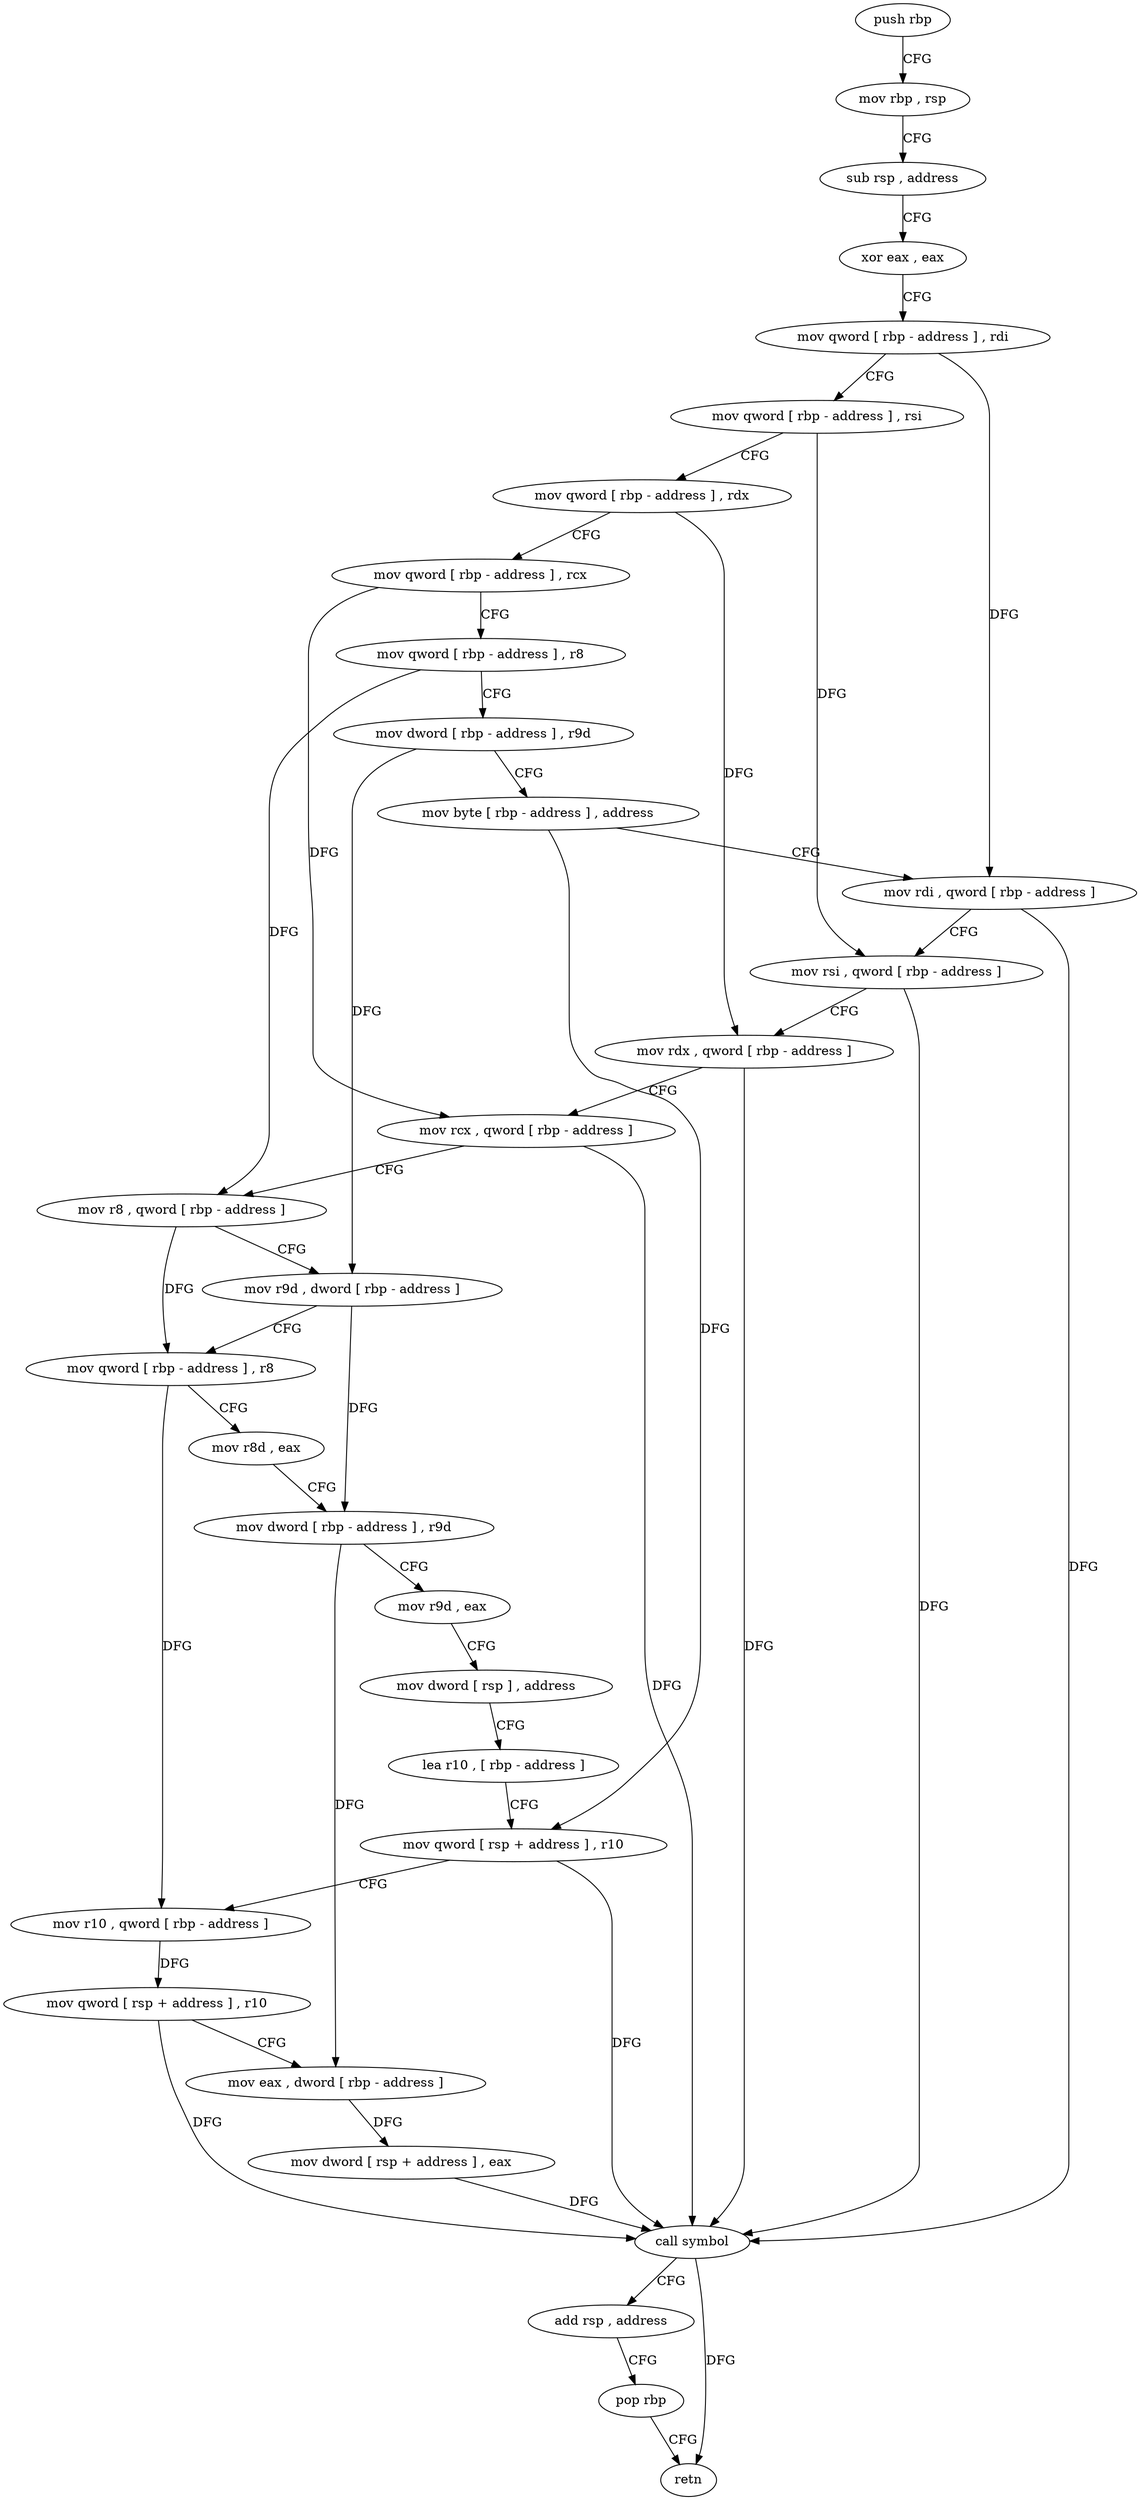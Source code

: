 digraph "func" {
"4291184" [label = "push rbp" ]
"4291185" [label = "mov rbp , rsp" ]
"4291188" [label = "sub rsp , address" ]
"4291192" [label = "xor eax , eax" ]
"4291194" [label = "mov qword [ rbp - address ] , rdi" ]
"4291198" [label = "mov qword [ rbp - address ] , rsi" ]
"4291202" [label = "mov qword [ rbp - address ] , rdx" ]
"4291206" [label = "mov qword [ rbp - address ] , rcx" ]
"4291210" [label = "mov qword [ rbp - address ] , r8" ]
"4291214" [label = "mov dword [ rbp - address ] , r9d" ]
"4291218" [label = "mov byte [ rbp - address ] , address" ]
"4291222" [label = "mov rdi , qword [ rbp - address ]" ]
"4291226" [label = "mov rsi , qword [ rbp - address ]" ]
"4291230" [label = "mov rdx , qword [ rbp - address ]" ]
"4291234" [label = "mov rcx , qword [ rbp - address ]" ]
"4291238" [label = "mov r8 , qword [ rbp - address ]" ]
"4291242" [label = "mov r9d , dword [ rbp - address ]" ]
"4291246" [label = "mov qword [ rbp - address ] , r8" ]
"4291250" [label = "mov r8d , eax" ]
"4291253" [label = "mov dword [ rbp - address ] , r9d" ]
"4291257" [label = "mov r9d , eax" ]
"4291260" [label = "mov dword [ rsp ] , address" ]
"4291267" [label = "lea r10 , [ rbp - address ]" ]
"4291271" [label = "mov qword [ rsp + address ] , r10" ]
"4291276" [label = "mov r10 , qword [ rbp - address ]" ]
"4291280" [label = "mov qword [ rsp + address ] , r10" ]
"4291285" [label = "mov eax , dword [ rbp - address ]" ]
"4291288" [label = "mov dword [ rsp + address ] , eax" ]
"4291292" [label = "call symbol" ]
"4291297" [label = "add rsp , address" ]
"4291301" [label = "pop rbp" ]
"4291302" [label = "retn" ]
"4291184" -> "4291185" [ label = "CFG" ]
"4291185" -> "4291188" [ label = "CFG" ]
"4291188" -> "4291192" [ label = "CFG" ]
"4291192" -> "4291194" [ label = "CFG" ]
"4291194" -> "4291198" [ label = "CFG" ]
"4291194" -> "4291222" [ label = "DFG" ]
"4291198" -> "4291202" [ label = "CFG" ]
"4291198" -> "4291226" [ label = "DFG" ]
"4291202" -> "4291206" [ label = "CFG" ]
"4291202" -> "4291230" [ label = "DFG" ]
"4291206" -> "4291210" [ label = "CFG" ]
"4291206" -> "4291234" [ label = "DFG" ]
"4291210" -> "4291214" [ label = "CFG" ]
"4291210" -> "4291238" [ label = "DFG" ]
"4291214" -> "4291218" [ label = "CFG" ]
"4291214" -> "4291242" [ label = "DFG" ]
"4291218" -> "4291222" [ label = "CFG" ]
"4291218" -> "4291271" [ label = "DFG" ]
"4291222" -> "4291226" [ label = "CFG" ]
"4291222" -> "4291292" [ label = "DFG" ]
"4291226" -> "4291230" [ label = "CFG" ]
"4291226" -> "4291292" [ label = "DFG" ]
"4291230" -> "4291234" [ label = "CFG" ]
"4291230" -> "4291292" [ label = "DFG" ]
"4291234" -> "4291238" [ label = "CFG" ]
"4291234" -> "4291292" [ label = "DFG" ]
"4291238" -> "4291242" [ label = "CFG" ]
"4291238" -> "4291246" [ label = "DFG" ]
"4291242" -> "4291246" [ label = "CFG" ]
"4291242" -> "4291253" [ label = "DFG" ]
"4291246" -> "4291250" [ label = "CFG" ]
"4291246" -> "4291276" [ label = "DFG" ]
"4291250" -> "4291253" [ label = "CFG" ]
"4291253" -> "4291257" [ label = "CFG" ]
"4291253" -> "4291285" [ label = "DFG" ]
"4291257" -> "4291260" [ label = "CFG" ]
"4291260" -> "4291267" [ label = "CFG" ]
"4291267" -> "4291271" [ label = "CFG" ]
"4291271" -> "4291276" [ label = "CFG" ]
"4291271" -> "4291292" [ label = "DFG" ]
"4291276" -> "4291280" [ label = "DFG" ]
"4291280" -> "4291285" [ label = "CFG" ]
"4291280" -> "4291292" [ label = "DFG" ]
"4291285" -> "4291288" [ label = "DFG" ]
"4291288" -> "4291292" [ label = "DFG" ]
"4291292" -> "4291297" [ label = "CFG" ]
"4291292" -> "4291302" [ label = "DFG" ]
"4291297" -> "4291301" [ label = "CFG" ]
"4291301" -> "4291302" [ label = "CFG" ]
}

